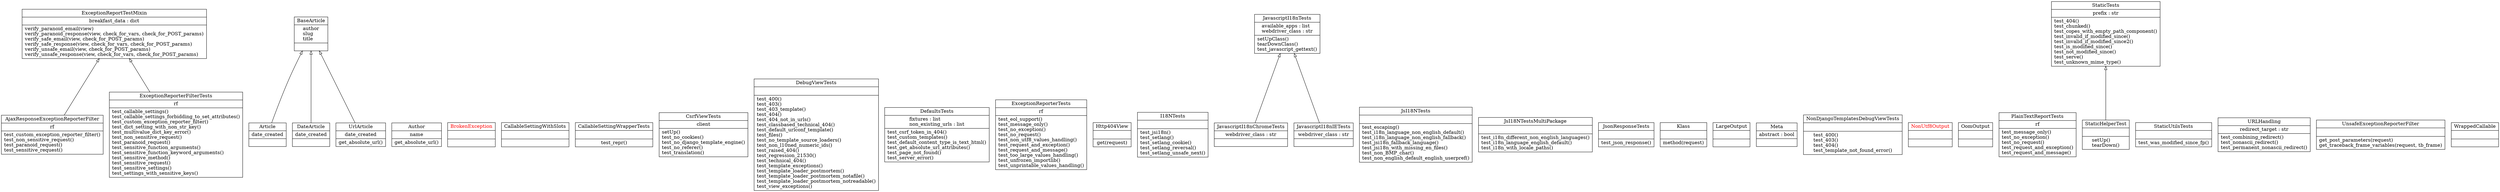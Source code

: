 digraph "classes_56" {
rankdir=BT
charset="utf-8"
"view_tests.tests.test_debug.AjaxResponseExceptionReporterFilter" [color="black", fontcolor="black", label=<{AjaxResponseExceptionReporterFilter|rf<br ALIGN="LEFT"/>|test_custom_exception_reporter_filter()<br ALIGN="LEFT"/>test_non_sensitive_request()<br ALIGN="LEFT"/>test_paranoid_request()<br ALIGN="LEFT"/>test_sensitive_request()<br ALIGN="LEFT"/>}>, shape="record", style="solid"];
"view_tests.models.Article" [color="black", fontcolor="black", label=<{Article|date_created<br ALIGN="LEFT"/>|}>, shape="record", style="solid"];
"view_tests.models.Author" [color="black", fontcolor="black", label=<{Author|name<br ALIGN="LEFT"/>|get_absolute_url()<br ALIGN="LEFT"/>}>, shape="record", style="solid"];
"view_tests.models.BaseArticle" [color="black", fontcolor="black", label=<{BaseArticle|author<br ALIGN="LEFT"/>slug<br ALIGN="LEFT"/>title<br ALIGN="LEFT"/>|}>, shape="record", style="solid"];
"view_tests.BrokenException" [color="black", fontcolor="red", label=<{BrokenException|<br ALIGN="LEFT"/>|}>, shape="record", style="solid"];
"view_tests.tests.test_debug.ExceptionReporterFilterTests.test_callable_settings_forbidding_to_set_attributes.CallableSettingWithSlots" [color="black", fontcolor="black", label=<{CallableSettingWithSlots|<br ALIGN="LEFT"/>|}>, shape="record", style="solid"];
"view_tests.tests.test_debug.CallableSettingWrapperTests" [color="black", fontcolor="black", label=<{CallableSettingWrapperTests|<br ALIGN="LEFT"/>|test_repr()<br ALIGN="LEFT"/>}>, shape="record", style="solid"];
"view_tests.tests.test_csrf.CsrfViewTests" [color="black", fontcolor="black", label=<{CsrfViewTests|client<br ALIGN="LEFT"/>|setUp()<br ALIGN="LEFT"/>test_no_cookies()<br ALIGN="LEFT"/>test_no_django_template_engine()<br ALIGN="LEFT"/>test_no_referer()<br ALIGN="LEFT"/>test_translation()<br ALIGN="LEFT"/>}>, shape="record", style="solid"];
"view_tests.models.DateArticle" [color="black", fontcolor="black", label=<{DateArticle|date_created<br ALIGN="LEFT"/>|}>, shape="record", style="solid"];
"view_tests.tests.test_debug.DebugViewTests" [color="black", fontcolor="black", label=<{DebugViewTests|<br ALIGN="LEFT"/>|test_400()<br ALIGN="LEFT"/>test_403()<br ALIGN="LEFT"/>test_403_template()<br ALIGN="LEFT"/>test_404()<br ALIGN="LEFT"/>test_404_not_in_urls()<br ALIGN="LEFT"/>test_classbased_technical_404()<br ALIGN="LEFT"/>test_default_urlconf_template()<br ALIGN="LEFT"/>test_files()<br ALIGN="LEFT"/>test_no_template_source_loaders()<br ALIGN="LEFT"/>test_non_l10ned_numeric_ids()<br ALIGN="LEFT"/>test_raised_404()<br ALIGN="LEFT"/>test_regression_21530()<br ALIGN="LEFT"/>test_technical_404()<br ALIGN="LEFT"/>test_template_exceptions()<br ALIGN="LEFT"/>test_template_loader_postmortem()<br ALIGN="LEFT"/>test_template_loader_postmortem_notafile()<br ALIGN="LEFT"/>test_template_loader_postmortem_notreadable()<br ALIGN="LEFT"/>test_view_exceptions()<br ALIGN="LEFT"/>}>, shape="record", style="solid"];
"view_tests.tests.test_defaults.DefaultsTests" [color="black", fontcolor="black", label=<{DefaultsTests|fixtures : list<br ALIGN="LEFT"/>non_existing_urls : list<br ALIGN="LEFT"/>|test_csrf_token_in_404()<br ALIGN="LEFT"/>test_custom_templates()<br ALIGN="LEFT"/>test_default_content_type_is_text_html()<br ALIGN="LEFT"/>test_get_absolute_url_attributes()<br ALIGN="LEFT"/>test_page_not_found()<br ALIGN="LEFT"/>test_server_error()<br ALIGN="LEFT"/>}>, shape="record", style="solid"];
"view_tests.tests.test_debug.ExceptionReportTestMixin" [color="black", fontcolor="black", label=<{ExceptionReportTestMixin|breakfast_data : dict<br ALIGN="LEFT"/>|verify_paranoid_email(view)<br ALIGN="LEFT"/>verify_paranoid_response(view, check_for_vars, check_for_POST_params)<br ALIGN="LEFT"/>verify_safe_email(view, check_for_POST_params)<br ALIGN="LEFT"/>verify_safe_response(view, check_for_vars, check_for_POST_params)<br ALIGN="LEFT"/>verify_unsafe_email(view, check_for_POST_params)<br ALIGN="LEFT"/>verify_unsafe_response(view, check_for_vars, check_for_POST_params)<br ALIGN="LEFT"/>}>, shape="record", style="solid"];
"view_tests.tests.test_debug.ExceptionReporterFilterTests" [color="black", fontcolor="black", label=<{ExceptionReporterFilterTests|rf<br ALIGN="LEFT"/>|test_callable_settings()<br ALIGN="LEFT"/>test_callable_settings_forbidding_to_set_attributes()<br ALIGN="LEFT"/>test_custom_exception_reporter_filter()<br ALIGN="LEFT"/>test_dict_setting_with_non_str_key()<br ALIGN="LEFT"/>test_multivalue_dict_key_error()<br ALIGN="LEFT"/>test_non_sensitive_request()<br ALIGN="LEFT"/>test_paranoid_request()<br ALIGN="LEFT"/>test_sensitive_function_arguments()<br ALIGN="LEFT"/>test_sensitive_function_keyword_arguments()<br ALIGN="LEFT"/>test_sensitive_method()<br ALIGN="LEFT"/>test_sensitive_request()<br ALIGN="LEFT"/>test_sensitive_settings()<br ALIGN="LEFT"/>test_settings_with_sensitive_keys()<br ALIGN="LEFT"/>}>, shape="record", style="solid"];
"view_tests.tests.test_debug.ExceptionReporterTests" [color="black", fontcolor="black", label=<{ExceptionReporterTests|rf<br ALIGN="LEFT"/>|test_eol_support()<br ALIGN="LEFT"/>test_message_only()<br ALIGN="LEFT"/>test_no_exception()<br ALIGN="LEFT"/>test_no_request()<br ALIGN="LEFT"/>test_non_utf8_values_handling()<br ALIGN="LEFT"/>test_request_and_exception()<br ALIGN="LEFT"/>test_request_and_message()<br ALIGN="LEFT"/>test_too_large_values_handling()<br ALIGN="LEFT"/>test_unfrozen_importlib()<br ALIGN="LEFT"/>test_unprintable_values_handling()<br ALIGN="LEFT"/>}>, shape="record", style="solid"];
"view_tests.views.Http404View" [color="black", fontcolor="black", label=<{Http404View|<br ALIGN="LEFT"/>|get(request)<br ALIGN="LEFT"/>}>, shape="record", style="solid"];
"view_tests.tests.test_i18n.I18NTests" [color="black", fontcolor="black", label=<{I18NTests|<br ALIGN="LEFT"/>|test_jsi18n()<br ALIGN="LEFT"/>test_setlang()<br ALIGN="LEFT"/>test_setlang_cookie()<br ALIGN="LEFT"/>test_setlang_reversal()<br ALIGN="LEFT"/>test_setlang_unsafe_next()<br ALIGN="LEFT"/>}>, shape="record", style="solid"];
"view_tests.tests.test_i18n.JavascriptI18nChromeTests" [color="black", fontcolor="black", label=<{JavascriptI18nChromeTests|webdriver_class : str<br ALIGN="LEFT"/>|}>, shape="record", style="solid"];
"view_tests.tests.test_i18n.JavascriptI18nIETests" [color="black", fontcolor="black", label=<{JavascriptI18nIETests|webdriver_class : str<br ALIGN="LEFT"/>|}>, shape="record", style="solid"];
"view_tests.tests.test_i18n.JavascriptI18nTests" [color="black", fontcolor="black", label=<{JavascriptI18nTests|available_apps : list<br ALIGN="LEFT"/>webdriver_class : str<br ALIGN="LEFT"/>|setUpClass()<br ALIGN="LEFT"/>tearDownClass()<br ALIGN="LEFT"/>test_javascript_gettext()<br ALIGN="LEFT"/>}>, shape="record", style="solid"];
"view_tests.tests.test_i18n.JsI18NTests" [color="black", fontcolor="black", label=<{JsI18NTests|<br ALIGN="LEFT"/>|test_escaping()<br ALIGN="LEFT"/>test_i18n_language_non_english_default()<br ALIGN="LEFT"/>test_i18n_language_non_english_fallback()<br ALIGN="LEFT"/>test_jsi18n_fallback_language()<br ALIGN="LEFT"/>test_jsi18n_with_missing_en_files()<br ALIGN="LEFT"/>test_non_BMP_char()<br ALIGN="LEFT"/>test_non_english_default_english_userpref()<br ALIGN="LEFT"/>}>, shape="record", style="solid"];
"view_tests.tests.test_i18n.JsI18NTestsMultiPackage" [color="black", fontcolor="black", label=<{JsI18NTestsMultiPackage|<br ALIGN="LEFT"/>|test_i18n_different_non_english_languages()<br ALIGN="LEFT"/>test_i18n_language_english_default()<br ALIGN="LEFT"/>test_i18n_with_locale_paths()<br ALIGN="LEFT"/>}>, shape="record", style="solid"];
"view_tests.tests.test_json.JsonResponseTests" [color="black", fontcolor="black", label=<{JsonResponseTests|<br ALIGN="LEFT"/>|test_json_response()<br ALIGN="LEFT"/>}>, shape="record", style="solid"];
"view_tests.views.Klass" [color="black", fontcolor="black", label=<{Klass|<br ALIGN="LEFT"/>|method(request)<br ALIGN="LEFT"/>}>, shape="record", style="solid"];
"view_tests.tests.test_debug.ExceptionReporterTests.test_too_large_values_handling.LargeOutput" [color="black", fontcolor="black", label=<{LargeOutput|<br ALIGN="LEFT"/>|}>, shape="record", style="solid"];
"view_tests.models.BaseArticle.Meta" [color="black", fontcolor="black", label=<{Meta|abstract : bool<br ALIGN="LEFT"/>|}>, shape="record", style="solid"];
"view_tests.tests.test_debug.NonDjangoTemplatesDebugViewTests" [color="black", fontcolor="black", label=<{NonDjangoTemplatesDebugViewTests|<br ALIGN="LEFT"/>|test_400()<br ALIGN="LEFT"/>test_403()<br ALIGN="LEFT"/>test_404()<br ALIGN="LEFT"/>test_template_not_found_error()<br ALIGN="LEFT"/>}>, shape="record", style="solid"];
"view_tests.tests.test_debug.ExceptionReporterTests.test_non_utf8_values_handling.NonUtf8Output" [color="black", fontcolor="red", label=<{NonUtf8Output|<br ALIGN="LEFT"/>|}>, shape="record", style="solid"];
"view_tests.tests.test_debug.ExceptionReporterTests.test_unprintable_values_handling.OomOutput" [color="black", fontcolor="black", label=<{OomOutput|<br ALIGN="LEFT"/>|}>, shape="record", style="solid"];
"view_tests.tests.test_debug.PlainTextReportTests" [color="black", fontcolor="black", label=<{PlainTextReportTests|rf<br ALIGN="LEFT"/>|test_message_only()<br ALIGN="LEFT"/>test_no_exception()<br ALIGN="LEFT"/>test_no_request()<br ALIGN="LEFT"/>test_request_and_exception()<br ALIGN="LEFT"/>test_request_and_message()<br ALIGN="LEFT"/>}>, shape="record", style="solid"];
"view_tests.tests.test_static.StaticHelperTest" [color="black", fontcolor="black", label=<{StaticHelperTest|<br ALIGN="LEFT"/>|setUp()<br ALIGN="LEFT"/>tearDown()<br ALIGN="LEFT"/>}>, shape="record", style="solid"];
"view_tests.tests.test_static.StaticTests" [color="black", fontcolor="black", label=<{StaticTests|prefix : str<br ALIGN="LEFT"/>|test_404()<br ALIGN="LEFT"/>test_chunked()<br ALIGN="LEFT"/>test_copes_with_empty_path_component()<br ALIGN="LEFT"/>test_invalid_if_modified_since()<br ALIGN="LEFT"/>test_invalid_if_modified_since2()<br ALIGN="LEFT"/>test_is_modified_since()<br ALIGN="LEFT"/>test_not_modified_since()<br ALIGN="LEFT"/>test_serve()<br ALIGN="LEFT"/>test_unknown_mime_type()<br ALIGN="LEFT"/>}>, shape="record", style="solid"];
"view_tests.tests.test_static.StaticUtilsTests" [color="black", fontcolor="black", label=<{StaticUtilsTests|<br ALIGN="LEFT"/>|test_was_modified_since_fp()<br ALIGN="LEFT"/>}>, shape="record", style="solid"];
"view_tests.tests.test_specials.URLHandling" [color="black", fontcolor="black", label=<{URLHandling|redirect_target : str<br ALIGN="LEFT"/>|test_combining_redirect()<br ALIGN="LEFT"/>test_nonascii_redirect()<br ALIGN="LEFT"/>test_permanent_nonascii_redirect()<br ALIGN="LEFT"/>}>, shape="record", style="solid"];
"view_tests.views.UnsafeExceptionReporterFilter" [color="black", fontcolor="black", label=<{UnsafeExceptionReporterFilter|<br ALIGN="LEFT"/>|get_post_parameters(request)<br ALIGN="LEFT"/>get_traceback_frame_variables(request, tb_frame)<br ALIGN="LEFT"/>}>, shape="record", style="solid"];
"view_tests.models.UrlArticle" [color="black", fontcolor="black", label=<{UrlArticle|date_created<br ALIGN="LEFT"/>|get_absolute_url()<br ALIGN="LEFT"/>}>, shape="record", style="solid"];
"view_tests.tests.test_debug.CallableSettingWrapperTests.test_repr.WrappedCallable" [color="black", fontcolor="black", label=<{WrappedCallable|<br ALIGN="LEFT"/>|}>, shape="record", style="solid"];
"view_tests.models.Article" -> "view_tests.models.BaseArticle" [arrowhead="empty", arrowtail="none"];
"view_tests.models.DateArticle" -> "view_tests.models.BaseArticle" [arrowhead="empty", arrowtail="none"];
"view_tests.models.UrlArticle" -> "view_tests.models.BaseArticle" [arrowhead="empty", arrowtail="none"];
"view_tests.tests.test_debug.AjaxResponseExceptionReporterFilter" -> "view_tests.tests.test_debug.ExceptionReportTestMixin" [arrowhead="empty", arrowtail="none"];
"view_tests.tests.test_debug.ExceptionReporterFilterTests" -> "view_tests.tests.test_debug.ExceptionReportTestMixin" [arrowhead="empty", arrowtail="none"];
"view_tests.tests.test_i18n.JavascriptI18nChromeTests" -> "view_tests.tests.test_i18n.JavascriptI18nTests" [arrowhead="empty", arrowtail="none"];
"view_tests.tests.test_i18n.JavascriptI18nIETests" -> "view_tests.tests.test_i18n.JavascriptI18nTests" [arrowhead="empty", arrowtail="none"];
"view_tests.tests.test_static.StaticHelperTest" -> "view_tests.tests.test_static.StaticTests" [arrowhead="empty", arrowtail="none"];
}
